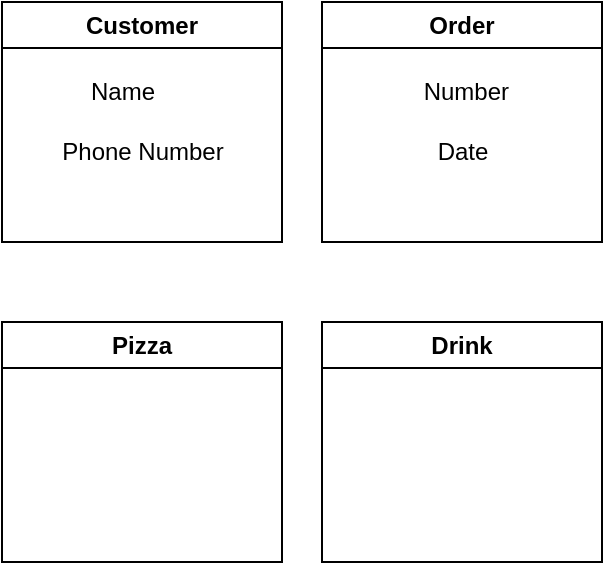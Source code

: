 <mxfile version="21.1.6" type="github">
  <diagram id="C5RBs43oDa-KdzZeNtuy" name="Page-1">
    <mxGraphModel dx="838" dy="597" grid="1" gridSize="10" guides="1" tooltips="1" connect="1" arrows="1" fold="1" page="1" pageScale="1" pageWidth="827" pageHeight="1169" math="0" shadow="0">
      <root>
        <mxCell id="WIyWlLk6GJQsqaUBKTNV-0" />
        <mxCell id="WIyWlLk6GJQsqaUBKTNV-1" parent="WIyWlLk6GJQsqaUBKTNV-0" />
        <mxCell id="3mv8zWbGxLvad9xvJV-8-0" value="Customer" style="swimlane;whiteSpace=wrap;html=1;startSize=23;" vertex="1" parent="WIyWlLk6GJQsqaUBKTNV-1">
          <mxGeometry x="310" y="210" width="140" height="120" as="geometry" />
        </mxCell>
        <mxCell id="3mv8zWbGxLvad9xvJV-8-4" value="Phone Number" style="text;html=1;align=center;verticalAlign=middle;resizable=0;points=[];autosize=1;strokeColor=none;fillColor=none;" vertex="1" parent="3mv8zWbGxLvad9xvJV-8-0">
          <mxGeometry x="20" y="60" width="100" height="30" as="geometry" />
        </mxCell>
        <mxCell id="3mv8zWbGxLvad9xvJV-8-5" value="Name&lt;br&gt;" style="text;html=1;align=center;verticalAlign=middle;resizable=0;points=[];autosize=1;strokeColor=none;fillColor=none;" vertex="1" parent="3mv8zWbGxLvad9xvJV-8-0">
          <mxGeometry x="30" y="30" width="60" height="30" as="geometry" />
        </mxCell>
        <mxCell id="3mv8zWbGxLvad9xvJV-8-1" value="Order" style="swimlane;whiteSpace=wrap;html=1;" vertex="1" parent="WIyWlLk6GJQsqaUBKTNV-1">
          <mxGeometry x="470" y="210" width="140" height="120" as="geometry" />
        </mxCell>
        <mxCell id="3mv8zWbGxLvad9xvJV-8-6" value="&amp;nbsp;Number" style="text;html=1;align=center;verticalAlign=middle;resizable=0;points=[];autosize=1;strokeColor=none;fillColor=none;" vertex="1" parent="3mv8zWbGxLvad9xvJV-8-1">
          <mxGeometry x="35" y="30" width="70" height="30" as="geometry" />
        </mxCell>
        <mxCell id="3mv8zWbGxLvad9xvJV-8-9" value="Date" style="text;html=1;align=center;verticalAlign=middle;resizable=0;points=[];autosize=1;strokeColor=none;fillColor=none;" vertex="1" parent="3mv8zWbGxLvad9xvJV-8-1">
          <mxGeometry x="45" y="60" width="50" height="30" as="geometry" />
        </mxCell>
        <mxCell id="3mv8zWbGxLvad9xvJV-8-2" value="Pizza" style="swimlane;whiteSpace=wrap;html=1;" vertex="1" parent="WIyWlLk6GJQsqaUBKTNV-1">
          <mxGeometry x="310" y="370" width="140" height="120" as="geometry" />
        </mxCell>
        <mxCell id="3mv8zWbGxLvad9xvJV-8-3" value="Drink" style="swimlane;whiteSpace=wrap;html=1;" vertex="1" parent="WIyWlLk6GJQsqaUBKTNV-1">
          <mxGeometry x="470" y="370" width="140" height="120" as="geometry" />
        </mxCell>
      </root>
    </mxGraphModel>
  </diagram>
</mxfile>
